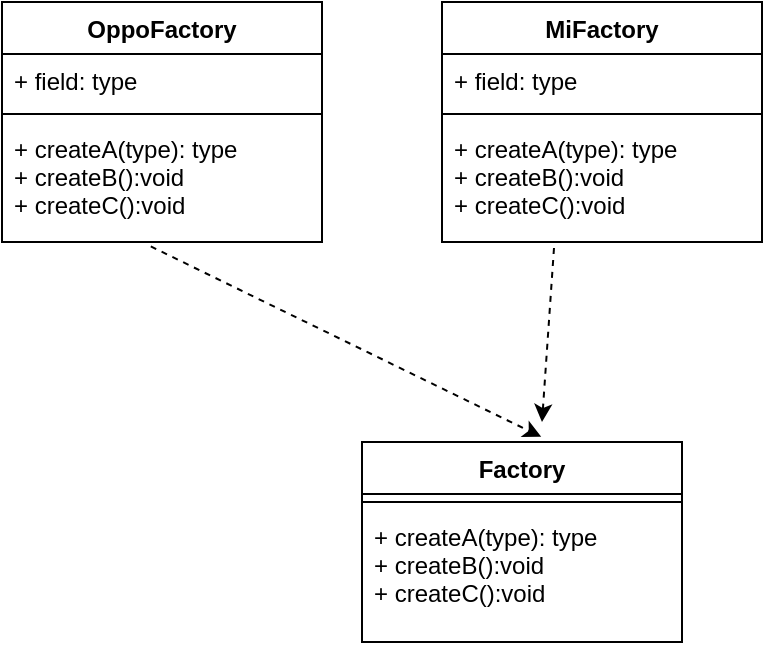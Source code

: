 <mxfile version="17.2.4" type="github">
  <diagram id="C5RBs43oDa-KdzZeNtuy" name="Page-1">
    <mxGraphModel dx="1038" dy="556" grid="1" gridSize="10" guides="1" tooltips="1" connect="1" arrows="1" fold="1" page="1" pageScale="1" pageWidth="827" pageHeight="1169" math="0" shadow="0">
      <root>
        <mxCell id="WIyWlLk6GJQsqaUBKTNV-0" />
        <mxCell id="WIyWlLk6GJQsqaUBKTNV-1" parent="WIyWlLk6GJQsqaUBKTNV-0" />
        <mxCell id="lpASPsV59PPnOC0_b-Az-22" value="Factory" style="swimlane;fontStyle=1;align=center;verticalAlign=top;childLayout=stackLayout;horizontal=1;startSize=26;horizontalStack=0;resizeParent=1;resizeParentMax=0;resizeLast=0;collapsible=1;marginBottom=0;" vertex="1" parent="WIyWlLk6GJQsqaUBKTNV-1">
          <mxGeometry x="310" y="300" width="160" height="100" as="geometry" />
        </mxCell>
        <mxCell id="lpASPsV59PPnOC0_b-Az-24" value="" style="line;strokeWidth=1;fillColor=none;align=left;verticalAlign=middle;spacingTop=-1;spacingLeft=3;spacingRight=3;rotatable=0;labelPosition=right;points=[];portConstraint=eastwest;" vertex="1" parent="lpASPsV59PPnOC0_b-Az-22">
          <mxGeometry y="26" width="160" height="8" as="geometry" />
        </mxCell>
        <mxCell id="lpASPsV59PPnOC0_b-Az-25" value="+ createA(type): type&#xa;+ createB():void&#xa;+ createC():void" style="text;strokeColor=none;fillColor=none;align=left;verticalAlign=top;spacingLeft=4;spacingRight=4;overflow=hidden;rotatable=0;points=[[0,0.5],[1,0.5]];portConstraint=eastwest;" vertex="1" parent="lpASPsV59PPnOC0_b-Az-22">
          <mxGeometry y="34" width="160" height="66" as="geometry" />
        </mxCell>
        <mxCell id="lpASPsV59PPnOC0_b-Az-30" value="OppoFactory" style="swimlane;fontStyle=1;align=center;verticalAlign=top;childLayout=stackLayout;horizontal=1;startSize=26;horizontalStack=0;resizeParent=1;resizeParentMax=0;resizeLast=0;collapsible=1;marginBottom=0;" vertex="1" parent="WIyWlLk6GJQsqaUBKTNV-1">
          <mxGeometry x="130" y="80" width="160" height="120" as="geometry" />
        </mxCell>
        <mxCell id="lpASPsV59PPnOC0_b-Az-31" value="+ field: type" style="text;strokeColor=none;fillColor=none;align=left;verticalAlign=top;spacingLeft=4;spacingRight=4;overflow=hidden;rotatable=0;points=[[0,0.5],[1,0.5]];portConstraint=eastwest;" vertex="1" parent="lpASPsV59PPnOC0_b-Az-30">
          <mxGeometry y="26" width="160" height="26" as="geometry" />
        </mxCell>
        <mxCell id="lpASPsV59PPnOC0_b-Az-32" value="" style="line;strokeWidth=1;fillColor=none;align=left;verticalAlign=middle;spacingTop=-1;spacingLeft=3;spacingRight=3;rotatable=0;labelPosition=right;points=[];portConstraint=eastwest;" vertex="1" parent="lpASPsV59PPnOC0_b-Az-30">
          <mxGeometry y="52" width="160" height="8" as="geometry" />
        </mxCell>
        <mxCell id="lpASPsV59PPnOC0_b-Az-33" value="+ createA(type): type&#xa;+ createB():void&#xa;+ createC():void" style="text;strokeColor=none;fillColor=none;align=left;verticalAlign=top;spacingLeft=4;spacingRight=4;overflow=hidden;rotatable=0;points=[[0,0.5],[1,0.5]];portConstraint=eastwest;" vertex="1" parent="lpASPsV59PPnOC0_b-Az-30">
          <mxGeometry y="60" width="160" height="60" as="geometry" />
        </mxCell>
        <mxCell id="lpASPsV59PPnOC0_b-Az-34" value="" style="endArrow=classic;html=1;rounded=0;dashed=1;exitX=0.465;exitY=1.037;exitDx=0;exitDy=0;exitPerimeter=0;entryX=0.56;entryY=-0.026;entryDx=0;entryDy=0;entryPerimeter=0;" edge="1" parent="WIyWlLk6GJQsqaUBKTNV-1" source="lpASPsV59PPnOC0_b-Az-33" target="lpASPsV59PPnOC0_b-Az-22">
          <mxGeometry width="50" height="50" relative="1" as="geometry">
            <mxPoint x="390" y="210" as="sourcePoint" />
            <mxPoint x="440" y="160" as="targetPoint" />
          </mxGeometry>
        </mxCell>
        <mxCell id="lpASPsV59PPnOC0_b-Az-35" value="MiFactory" style="swimlane;fontStyle=1;align=center;verticalAlign=top;childLayout=stackLayout;horizontal=1;startSize=26;horizontalStack=0;resizeParent=1;resizeParentMax=0;resizeLast=0;collapsible=1;marginBottom=0;" vertex="1" parent="WIyWlLk6GJQsqaUBKTNV-1">
          <mxGeometry x="350" y="80" width="160" height="120" as="geometry" />
        </mxCell>
        <mxCell id="lpASPsV59PPnOC0_b-Az-36" value="+ field: type" style="text;strokeColor=none;fillColor=none;align=left;verticalAlign=top;spacingLeft=4;spacingRight=4;overflow=hidden;rotatable=0;points=[[0,0.5],[1,0.5]];portConstraint=eastwest;" vertex="1" parent="lpASPsV59PPnOC0_b-Az-35">
          <mxGeometry y="26" width="160" height="26" as="geometry" />
        </mxCell>
        <mxCell id="lpASPsV59PPnOC0_b-Az-37" value="" style="line;strokeWidth=1;fillColor=none;align=left;verticalAlign=middle;spacingTop=-1;spacingLeft=3;spacingRight=3;rotatable=0;labelPosition=right;points=[];portConstraint=eastwest;" vertex="1" parent="lpASPsV59PPnOC0_b-Az-35">
          <mxGeometry y="52" width="160" height="8" as="geometry" />
        </mxCell>
        <mxCell id="lpASPsV59PPnOC0_b-Az-38" value="+ createA(type): type&#xa;+ createB():void&#xa;+ createC():void" style="text;strokeColor=none;fillColor=none;align=left;verticalAlign=top;spacingLeft=4;spacingRight=4;overflow=hidden;rotatable=0;points=[[0,0.5],[1,0.5]];portConstraint=eastwest;" vertex="1" parent="lpASPsV59PPnOC0_b-Az-35">
          <mxGeometry y="60" width="160" height="60" as="geometry" />
        </mxCell>
        <mxCell id="lpASPsV59PPnOC0_b-Az-39" value="" style="endArrow=classic;html=1;rounded=0;dashed=1;exitX=0.35;exitY=1.05;exitDx=0;exitDy=0;exitPerimeter=0;" edge="1" parent="WIyWlLk6GJQsqaUBKTNV-1" source="lpASPsV59PPnOC0_b-Az-38">
          <mxGeometry width="50" height="50" relative="1" as="geometry">
            <mxPoint x="390" y="210" as="sourcePoint" />
            <mxPoint x="400" y="290" as="targetPoint" />
          </mxGeometry>
        </mxCell>
      </root>
    </mxGraphModel>
  </diagram>
</mxfile>
